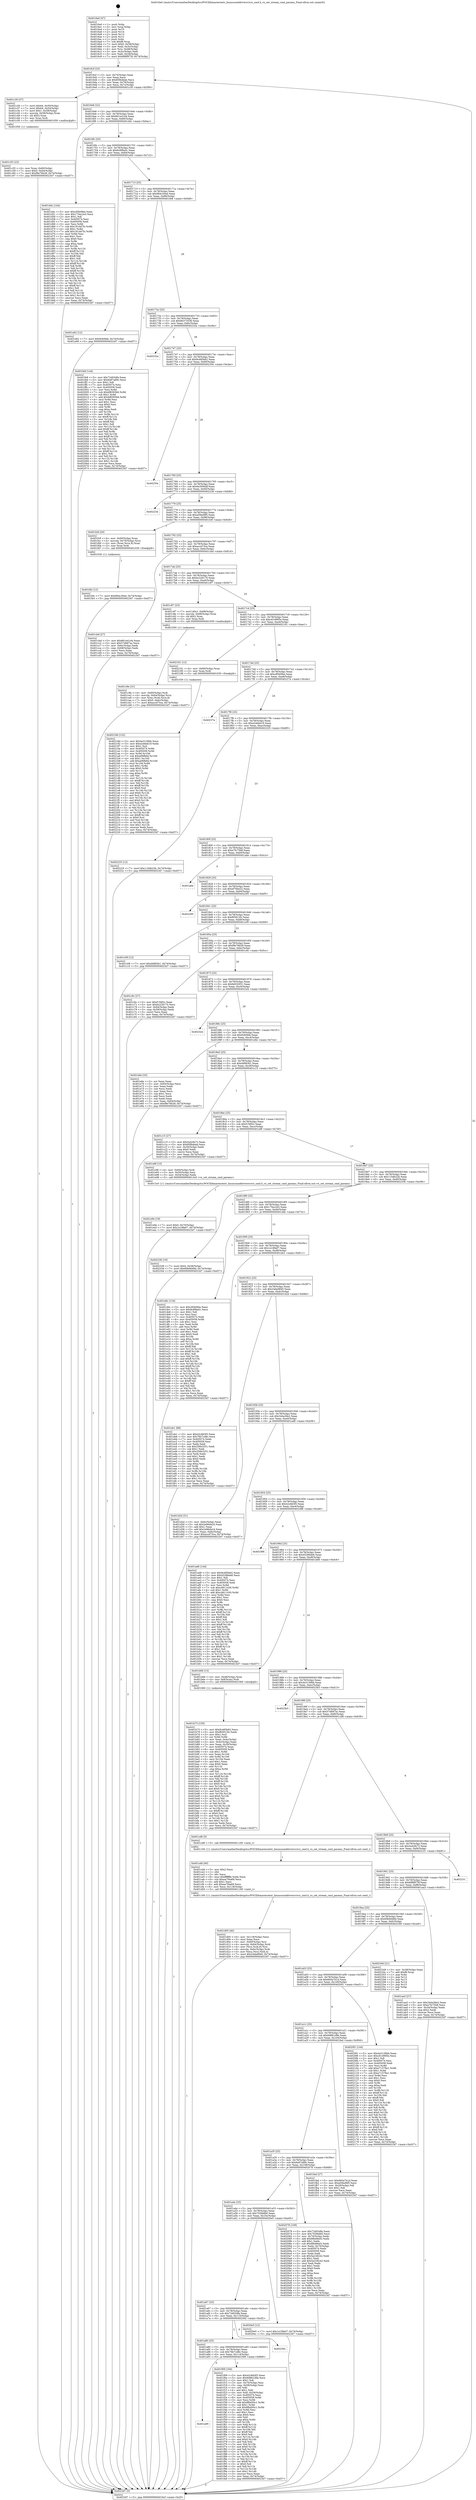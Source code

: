digraph "0x4016a0" {
  label = "0x4016a0 (/mnt/c/Users/mathe/Desktop/tcc/POCII/binaries/extr_linuxsounddriversvxvx_cmd.h_vx_set_stream_cmd_params_Final-ollvm.out::main(0))"
  labelloc = "t"
  node[shape=record]

  Entry [label="",width=0.3,height=0.3,shape=circle,fillcolor=black,style=filled]
  "0x4016cf" [label="{
     0x4016cf [23]\l
     | [instrs]\l
     &nbsp;&nbsp;0x4016cf \<+3\>: mov -0x74(%rbp),%eax\l
     &nbsp;&nbsp;0x4016d2 \<+2\>: mov %eax,%ecx\l
     &nbsp;&nbsp;0x4016d4 \<+6\>: sub $0x85fbddab,%ecx\l
     &nbsp;&nbsp;0x4016da \<+3\>: mov %eax,-0x78(%rbp)\l
     &nbsp;&nbsp;0x4016dd \<+3\>: mov %ecx,-0x7c(%rbp)\l
     &nbsp;&nbsp;0x4016e0 \<+6\>: je 0000000000401c30 \<main+0x590\>\l
  }"]
  "0x401c30" [label="{
     0x401c30 [37]\l
     | [instrs]\l
     &nbsp;&nbsp;0x401c30 \<+7\>: movl $0x64,-0x50(%rbp)\l
     &nbsp;&nbsp;0x401c37 \<+7\>: movl $0x64,-0x54(%rbp)\l
     &nbsp;&nbsp;0x401c3e \<+7\>: movl $0x1,-0x58(%rbp)\l
     &nbsp;&nbsp;0x401c45 \<+4\>: movslq -0x58(%rbp),%rax\l
     &nbsp;&nbsp;0x401c49 \<+4\>: shl $0x3,%rax\l
     &nbsp;&nbsp;0x401c4d \<+3\>: mov %rax,%rdi\l
     &nbsp;&nbsp;0x401c50 \<+5\>: call 0000000000401050 \<malloc@plt\>\l
     | [calls]\l
     &nbsp;&nbsp;0x401050 \{1\} (unknown)\l
  }"]
  "0x4016e6" [label="{
     0x4016e6 [22]\l
     | [instrs]\l
     &nbsp;&nbsp;0x4016e6 \<+5\>: jmp 00000000004016eb \<main+0x4b\>\l
     &nbsp;&nbsp;0x4016eb \<+3\>: mov -0x78(%rbp),%eax\l
     &nbsp;&nbsp;0x4016ee \<+5\>: sub $0x861e41d4,%eax\l
     &nbsp;&nbsp;0x4016f3 \<+3\>: mov %eax,-0x80(%rbp)\l
     &nbsp;&nbsp;0x4016f6 \<+6\>: je 0000000000401d4c \<main+0x6ac\>\l
  }"]
  Exit [label="",width=0.3,height=0.3,shape=circle,fillcolor=black,style=filled,peripheries=2]
  "0x401d4c" [label="{
     0x401d4c [144]\l
     | [instrs]\l
     &nbsp;&nbsp;0x401d4c \<+5\>: mov $0xc85b0fee,%eax\l
     &nbsp;&nbsp;0x401d51 \<+5\>: mov $0x170ec2e3,%ecx\l
     &nbsp;&nbsp;0x401d56 \<+2\>: mov $0x1,%dl\l
     &nbsp;&nbsp;0x401d58 \<+7\>: mov 0x405074,%esi\l
     &nbsp;&nbsp;0x401d5f \<+7\>: mov 0x405058,%edi\l
     &nbsp;&nbsp;0x401d66 \<+3\>: mov %esi,%r8d\l
     &nbsp;&nbsp;0x401d69 \<+7\>: sub $0x191dd7fc,%r8d\l
     &nbsp;&nbsp;0x401d70 \<+4\>: sub $0x1,%r8d\l
     &nbsp;&nbsp;0x401d74 \<+7\>: add $0x191dd7fc,%r8d\l
     &nbsp;&nbsp;0x401d7b \<+4\>: imul %r8d,%esi\l
     &nbsp;&nbsp;0x401d7f \<+3\>: and $0x1,%esi\l
     &nbsp;&nbsp;0x401d82 \<+3\>: cmp $0x0,%esi\l
     &nbsp;&nbsp;0x401d85 \<+4\>: sete %r9b\l
     &nbsp;&nbsp;0x401d89 \<+3\>: cmp $0xa,%edi\l
     &nbsp;&nbsp;0x401d8c \<+4\>: setl %r10b\l
     &nbsp;&nbsp;0x401d90 \<+3\>: mov %r9b,%r11b\l
     &nbsp;&nbsp;0x401d93 \<+4\>: xor $0xff,%r11b\l
     &nbsp;&nbsp;0x401d97 \<+3\>: mov %r10b,%bl\l
     &nbsp;&nbsp;0x401d9a \<+3\>: xor $0xff,%bl\l
     &nbsp;&nbsp;0x401d9d \<+3\>: xor $0x1,%dl\l
     &nbsp;&nbsp;0x401da0 \<+3\>: mov %r11b,%r14b\l
     &nbsp;&nbsp;0x401da3 \<+4\>: and $0xff,%r14b\l
     &nbsp;&nbsp;0x401da7 \<+3\>: and %dl,%r9b\l
     &nbsp;&nbsp;0x401daa \<+3\>: mov %bl,%r15b\l
     &nbsp;&nbsp;0x401dad \<+4\>: and $0xff,%r15b\l
     &nbsp;&nbsp;0x401db1 \<+3\>: and %dl,%r10b\l
     &nbsp;&nbsp;0x401db4 \<+3\>: or %r9b,%r14b\l
     &nbsp;&nbsp;0x401db7 \<+3\>: or %r10b,%r15b\l
     &nbsp;&nbsp;0x401dba \<+3\>: xor %r15b,%r14b\l
     &nbsp;&nbsp;0x401dbd \<+3\>: or %bl,%r11b\l
     &nbsp;&nbsp;0x401dc0 \<+4\>: xor $0xff,%r11b\l
     &nbsp;&nbsp;0x401dc4 \<+3\>: or $0x1,%dl\l
     &nbsp;&nbsp;0x401dc7 \<+3\>: and %dl,%r11b\l
     &nbsp;&nbsp;0x401dca \<+3\>: or %r11b,%r14b\l
     &nbsp;&nbsp;0x401dcd \<+4\>: test $0x1,%r14b\l
     &nbsp;&nbsp;0x401dd1 \<+3\>: cmovne %ecx,%eax\l
     &nbsp;&nbsp;0x401dd4 \<+3\>: mov %eax,-0x74(%rbp)\l
     &nbsp;&nbsp;0x401dd7 \<+5\>: jmp 00000000004023d7 \<main+0xd37\>\l
  }"]
  "0x4016fc" [label="{
     0x4016fc [25]\l
     | [instrs]\l
     &nbsp;&nbsp;0x4016fc \<+5\>: jmp 0000000000401701 \<main+0x61\>\l
     &nbsp;&nbsp;0x401701 \<+3\>: mov -0x78(%rbp),%eax\l
     &nbsp;&nbsp;0x401704 \<+5\>: sub $0x8c6f9ad1,%eax\l
     &nbsp;&nbsp;0x401709 \<+6\>: mov %eax,-0x84(%rbp)\l
     &nbsp;&nbsp;0x40170f \<+6\>: je 0000000000401e62 \<main+0x7c2\>\l
  }"]
  "0x40218d" [label="{
     0x40218d [152]\l
     | [instrs]\l
     &nbsp;&nbsp;0x40218d \<+5\>: mov $0x4e3136bb,%ecx\l
     &nbsp;&nbsp;0x402192 \<+5\>: mov $0xe2ddeb19,%edx\l
     &nbsp;&nbsp;0x402197 \<+3\>: mov $0x1,%sil\l
     &nbsp;&nbsp;0x40219a \<+8\>: mov 0x405074,%r8d\l
     &nbsp;&nbsp;0x4021a2 \<+8\>: mov 0x405058,%r9d\l
     &nbsp;&nbsp;0x4021aa \<+3\>: mov %r8d,%r10d\l
     &nbsp;&nbsp;0x4021ad \<+7\>: sub $0xa06fb6d,%r10d\l
     &nbsp;&nbsp;0x4021b4 \<+4\>: sub $0x1,%r10d\l
     &nbsp;&nbsp;0x4021b8 \<+7\>: add $0xa06fb6d,%r10d\l
     &nbsp;&nbsp;0x4021bf \<+4\>: imul %r10d,%r8d\l
     &nbsp;&nbsp;0x4021c3 \<+4\>: and $0x1,%r8d\l
     &nbsp;&nbsp;0x4021c7 \<+4\>: cmp $0x0,%r8d\l
     &nbsp;&nbsp;0x4021cb \<+4\>: sete %r11b\l
     &nbsp;&nbsp;0x4021cf \<+4\>: cmp $0xa,%r9d\l
     &nbsp;&nbsp;0x4021d3 \<+3\>: setl %bl\l
     &nbsp;&nbsp;0x4021d6 \<+3\>: mov %r11b,%r14b\l
     &nbsp;&nbsp;0x4021d9 \<+4\>: xor $0xff,%r14b\l
     &nbsp;&nbsp;0x4021dd \<+3\>: mov %bl,%r15b\l
     &nbsp;&nbsp;0x4021e0 \<+4\>: xor $0xff,%r15b\l
     &nbsp;&nbsp;0x4021e4 \<+4\>: xor $0x0,%sil\l
     &nbsp;&nbsp;0x4021e8 \<+3\>: mov %r14b,%r12b\l
     &nbsp;&nbsp;0x4021eb \<+4\>: and $0x0,%r12b\l
     &nbsp;&nbsp;0x4021ef \<+3\>: and %sil,%r11b\l
     &nbsp;&nbsp;0x4021f2 \<+3\>: mov %r15b,%r13b\l
     &nbsp;&nbsp;0x4021f5 \<+4\>: and $0x0,%r13b\l
     &nbsp;&nbsp;0x4021f9 \<+3\>: and %sil,%bl\l
     &nbsp;&nbsp;0x4021fc \<+3\>: or %r11b,%r12b\l
     &nbsp;&nbsp;0x4021ff \<+3\>: or %bl,%r13b\l
     &nbsp;&nbsp;0x402202 \<+3\>: xor %r13b,%r12b\l
     &nbsp;&nbsp;0x402205 \<+3\>: or %r15b,%r14b\l
     &nbsp;&nbsp;0x402208 \<+4\>: xor $0xff,%r14b\l
     &nbsp;&nbsp;0x40220c \<+4\>: or $0x0,%sil\l
     &nbsp;&nbsp;0x402210 \<+3\>: and %sil,%r14b\l
     &nbsp;&nbsp;0x402213 \<+3\>: or %r14b,%r12b\l
     &nbsp;&nbsp;0x402216 \<+4\>: test $0x1,%r12b\l
     &nbsp;&nbsp;0x40221a \<+3\>: cmovne %edx,%ecx\l
     &nbsp;&nbsp;0x40221d \<+3\>: mov %ecx,-0x74(%rbp)\l
     &nbsp;&nbsp;0x402220 \<+5\>: jmp 00000000004023d7 \<main+0xd37\>\l
  }"]
  "0x401e62" [label="{
     0x401e62 [12]\l
     | [instrs]\l
     &nbsp;&nbsp;0x401e62 \<+7\>: movl $0x9c60bfe,-0x74(%rbp)\l
     &nbsp;&nbsp;0x401e69 \<+5\>: jmp 00000000004023d7 \<main+0xd37\>\l
  }"]
  "0x401715" [label="{
     0x401715 [25]\l
     | [instrs]\l
     &nbsp;&nbsp;0x401715 \<+5\>: jmp 000000000040171a \<main+0x7a\>\l
     &nbsp;&nbsp;0x40171a \<+3\>: mov -0x78(%rbp),%eax\l
     &nbsp;&nbsp;0x40171d \<+5\>: sub $0x964c30ed,%eax\l
     &nbsp;&nbsp;0x401722 \<+6\>: mov %eax,-0x88(%rbp)\l
     &nbsp;&nbsp;0x401728 \<+6\>: je 0000000000401fe8 \<main+0x948\>\l
  }"]
  "0x401fdc" [label="{
     0x401fdc [12]\l
     | [instrs]\l
     &nbsp;&nbsp;0x401fdc \<+7\>: movl $0x964c30ed,-0x74(%rbp)\l
     &nbsp;&nbsp;0x401fe3 \<+5\>: jmp 00000000004023d7 \<main+0xd37\>\l
  }"]
  "0x401fe8" [label="{
     0x401fe8 [144]\l
     | [instrs]\l
     &nbsp;&nbsp;0x401fe8 \<+5\>: mov $0x72d03dfa,%eax\l
     &nbsp;&nbsp;0x401fed \<+5\>: mov $0x6e87a89c,%ecx\l
     &nbsp;&nbsp;0x401ff2 \<+2\>: mov $0x1,%dl\l
     &nbsp;&nbsp;0x401ff4 \<+7\>: mov 0x405074,%esi\l
     &nbsp;&nbsp;0x401ffb \<+7\>: mov 0x405058,%edi\l
     &nbsp;&nbsp;0x402002 \<+3\>: mov %esi,%r8d\l
     &nbsp;&nbsp;0x402005 \<+7\>: sub $0xbf8393b6,%r8d\l
     &nbsp;&nbsp;0x40200c \<+4\>: sub $0x1,%r8d\l
     &nbsp;&nbsp;0x402010 \<+7\>: add $0xbf8393b6,%r8d\l
     &nbsp;&nbsp;0x402017 \<+4\>: imul %r8d,%esi\l
     &nbsp;&nbsp;0x40201b \<+3\>: and $0x1,%esi\l
     &nbsp;&nbsp;0x40201e \<+3\>: cmp $0x0,%esi\l
     &nbsp;&nbsp;0x402021 \<+4\>: sete %r9b\l
     &nbsp;&nbsp;0x402025 \<+3\>: cmp $0xa,%edi\l
     &nbsp;&nbsp;0x402028 \<+4\>: setl %r10b\l
     &nbsp;&nbsp;0x40202c \<+3\>: mov %r9b,%r11b\l
     &nbsp;&nbsp;0x40202f \<+4\>: xor $0xff,%r11b\l
     &nbsp;&nbsp;0x402033 \<+3\>: mov %r10b,%bl\l
     &nbsp;&nbsp;0x402036 \<+3\>: xor $0xff,%bl\l
     &nbsp;&nbsp;0x402039 \<+3\>: xor $0x1,%dl\l
     &nbsp;&nbsp;0x40203c \<+3\>: mov %r11b,%r14b\l
     &nbsp;&nbsp;0x40203f \<+4\>: and $0xff,%r14b\l
     &nbsp;&nbsp;0x402043 \<+3\>: and %dl,%r9b\l
     &nbsp;&nbsp;0x402046 \<+3\>: mov %bl,%r15b\l
     &nbsp;&nbsp;0x402049 \<+4\>: and $0xff,%r15b\l
     &nbsp;&nbsp;0x40204d \<+3\>: and %dl,%r10b\l
     &nbsp;&nbsp;0x402050 \<+3\>: or %r9b,%r14b\l
     &nbsp;&nbsp;0x402053 \<+3\>: or %r10b,%r15b\l
     &nbsp;&nbsp;0x402056 \<+3\>: xor %r15b,%r14b\l
     &nbsp;&nbsp;0x402059 \<+3\>: or %bl,%r11b\l
     &nbsp;&nbsp;0x40205c \<+4\>: xor $0xff,%r11b\l
     &nbsp;&nbsp;0x402060 \<+3\>: or $0x1,%dl\l
     &nbsp;&nbsp;0x402063 \<+3\>: and %dl,%r11b\l
     &nbsp;&nbsp;0x402066 \<+3\>: or %r11b,%r14b\l
     &nbsp;&nbsp;0x402069 \<+4\>: test $0x1,%r14b\l
     &nbsp;&nbsp;0x40206d \<+3\>: cmovne %ecx,%eax\l
     &nbsp;&nbsp;0x402070 \<+3\>: mov %eax,-0x74(%rbp)\l
     &nbsp;&nbsp;0x402073 \<+5\>: jmp 00000000004023d7 \<main+0xd37\>\l
  }"]
  "0x40172e" [label="{
     0x40172e [25]\l
     | [instrs]\l
     &nbsp;&nbsp;0x40172e \<+5\>: jmp 0000000000401733 \<main+0x93\>\l
     &nbsp;&nbsp;0x401733 \<+3\>: mov -0x78(%rbp),%eax\l
     &nbsp;&nbsp;0x401736 \<+5\>: sub $0x9b373536,%eax\l
     &nbsp;&nbsp;0x40173b \<+6\>: mov %eax,-0x8c(%rbp)\l
     &nbsp;&nbsp;0x401741 \<+6\>: je 000000000040232a \<main+0xc8a\>\l
  }"]
  "0x401a99" [label="{
     0x401a99\l
  }", style=dashed]
  "0x40232a" [label="{
     0x40232a\l
  }", style=dashed]
  "0x401747" [label="{
     0x401747 [25]\l
     | [instrs]\l
     &nbsp;&nbsp;0x401747 \<+5\>: jmp 000000000040174c \<main+0xac\>\l
     &nbsp;&nbsp;0x40174c \<+3\>: mov -0x78(%rbp),%eax\l
     &nbsp;&nbsp;0x40174f \<+5\>: sub $0x9c485b62,%eax\l
     &nbsp;&nbsp;0x401754 \<+6\>: mov %eax,-0x90(%rbp)\l
     &nbsp;&nbsp;0x40175a \<+6\>: je 000000000040235e \<main+0xcbe\>\l
  }"]
  "0x401f09" [label="{
     0x401f09 [164]\l
     | [instrs]\l
     &nbsp;&nbsp;0x401f09 \<+5\>: mov $0x42c8d3f3,%eax\l
     &nbsp;&nbsp;0x401f0e \<+5\>: mov $0x6d861d9e,%ecx\l
     &nbsp;&nbsp;0x401f13 \<+2\>: mov $0x1,%dl\l
     &nbsp;&nbsp;0x401f15 \<+3\>: mov -0x70(%rbp),%esi\l
     &nbsp;&nbsp;0x401f18 \<+3\>: cmp -0x58(%rbp),%esi\l
     &nbsp;&nbsp;0x401f1b \<+4\>: setl %dil\l
     &nbsp;&nbsp;0x401f1f \<+4\>: and $0x1,%dil\l
     &nbsp;&nbsp;0x401f23 \<+4\>: mov %dil,-0x29(%rbp)\l
     &nbsp;&nbsp;0x401f27 \<+7\>: mov 0x405074,%esi\l
     &nbsp;&nbsp;0x401f2e \<+8\>: mov 0x405058,%r8d\l
     &nbsp;&nbsp;0x401f36 \<+3\>: mov %esi,%r9d\l
     &nbsp;&nbsp;0x401f39 \<+7\>: add $0x8fbd50c1,%r9d\l
     &nbsp;&nbsp;0x401f40 \<+4\>: sub $0x1,%r9d\l
     &nbsp;&nbsp;0x401f44 \<+7\>: sub $0x8fbd50c1,%r9d\l
     &nbsp;&nbsp;0x401f4b \<+4\>: imul %r9d,%esi\l
     &nbsp;&nbsp;0x401f4f \<+3\>: and $0x1,%esi\l
     &nbsp;&nbsp;0x401f52 \<+3\>: cmp $0x0,%esi\l
     &nbsp;&nbsp;0x401f55 \<+4\>: sete %dil\l
     &nbsp;&nbsp;0x401f59 \<+4\>: cmp $0xa,%r8d\l
     &nbsp;&nbsp;0x401f5d \<+4\>: setl %r10b\l
     &nbsp;&nbsp;0x401f61 \<+3\>: mov %dil,%r11b\l
     &nbsp;&nbsp;0x401f64 \<+4\>: xor $0xff,%r11b\l
     &nbsp;&nbsp;0x401f68 \<+3\>: mov %r10b,%bl\l
     &nbsp;&nbsp;0x401f6b \<+3\>: xor $0xff,%bl\l
     &nbsp;&nbsp;0x401f6e \<+3\>: xor $0x0,%dl\l
     &nbsp;&nbsp;0x401f71 \<+3\>: mov %r11b,%r14b\l
     &nbsp;&nbsp;0x401f74 \<+4\>: and $0x0,%r14b\l
     &nbsp;&nbsp;0x401f78 \<+3\>: and %dl,%dil\l
     &nbsp;&nbsp;0x401f7b \<+3\>: mov %bl,%r15b\l
     &nbsp;&nbsp;0x401f7e \<+4\>: and $0x0,%r15b\l
     &nbsp;&nbsp;0x401f82 \<+3\>: and %dl,%r10b\l
     &nbsp;&nbsp;0x401f85 \<+3\>: or %dil,%r14b\l
     &nbsp;&nbsp;0x401f88 \<+3\>: or %r10b,%r15b\l
     &nbsp;&nbsp;0x401f8b \<+3\>: xor %r15b,%r14b\l
     &nbsp;&nbsp;0x401f8e \<+3\>: or %bl,%r11b\l
     &nbsp;&nbsp;0x401f91 \<+4\>: xor $0xff,%r11b\l
     &nbsp;&nbsp;0x401f95 \<+3\>: or $0x0,%dl\l
     &nbsp;&nbsp;0x401f98 \<+3\>: and %dl,%r11b\l
     &nbsp;&nbsp;0x401f9b \<+3\>: or %r11b,%r14b\l
     &nbsp;&nbsp;0x401f9e \<+4\>: test $0x1,%r14b\l
     &nbsp;&nbsp;0x401fa2 \<+3\>: cmovne %ecx,%eax\l
     &nbsp;&nbsp;0x401fa5 \<+3\>: mov %eax,-0x74(%rbp)\l
     &nbsp;&nbsp;0x401fa8 \<+5\>: jmp 00000000004023d7 \<main+0xd37\>\l
  }"]
  "0x40235e" [label="{
     0x40235e\l
  }", style=dashed]
  "0x401760" [label="{
     0x401760 [25]\l
     | [instrs]\l
     &nbsp;&nbsp;0x401760 \<+5\>: jmp 0000000000401765 \<main+0xc5\>\l
     &nbsp;&nbsp;0x401765 \<+3\>: mov -0x78(%rbp),%eax\l
     &nbsp;&nbsp;0x401768 \<+5\>: sub $0x9e3094df,%eax\l
     &nbsp;&nbsp;0x40176d \<+6\>: mov %eax,-0x94(%rbp)\l
     &nbsp;&nbsp;0x401773 \<+6\>: je 000000000040223d \<main+0xb9d\>\l
  }"]
  "0x401a80" [label="{
     0x401a80 [25]\l
     | [instrs]\l
     &nbsp;&nbsp;0x401a80 \<+5\>: jmp 0000000000401a85 \<main+0x3e5\>\l
     &nbsp;&nbsp;0x401a85 \<+3\>: mov -0x78(%rbp),%eax\l
     &nbsp;&nbsp;0x401a88 \<+5\>: sub $0x76b7cd8c,%eax\l
     &nbsp;&nbsp;0x401a8d \<+6\>: mov %eax,-0x114(%rbp)\l
     &nbsp;&nbsp;0x401a93 \<+6\>: je 0000000000401f09 \<main+0x869\>\l
  }"]
  "0x40223d" [label="{
     0x40223d\l
  }", style=dashed]
  "0x401779" [label="{
     0x401779 [25]\l
     | [instrs]\l
     &nbsp;&nbsp;0x401779 \<+5\>: jmp 000000000040177e \<main+0xde\>\l
     &nbsp;&nbsp;0x40177e \<+3\>: mov -0x78(%rbp),%eax\l
     &nbsp;&nbsp;0x401781 \<+5\>: sub $0xa59ed9f5,%eax\l
     &nbsp;&nbsp;0x401786 \<+6\>: mov %eax,-0x98(%rbp)\l
     &nbsp;&nbsp;0x40178c \<+6\>: je 0000000000401fc8 \<main+0x928\>\l
  }"]
  "0x402392" [label="{
     0x402392\l
  }", style=dashed]
  "0x401fc8" [label="{
     0x401fc8 [20]\l
     | [instrs]\l
     &nbsp;&nbsp;0x401fc8 \<+4\>: mov -0x60(%rbp),%rax\l
     &nbsp;&nbsp;0x401fcc \<+4\>: movslq -0x70(%rbp),%rcx\l
     &nbsp;&nbsp;0x401fd0 \<+4\>: mov (%rax,%rcx,8),%rax\l
     &nbsp;&nbsp;0x401fd4 \<+3\>: mov %rax,%rdi\l
     &nbsp;&nbsp;0x401fd7 \<+5\>: call 0000000000401030 \<free@plt\>\l
     | [calls]\l
     &nbsp;&nbsp;0x401030 \{1\} (unknown)\l
  }"]
  "0x401792" [label="{
     0x401792 [25]\l
     | [instrs]\l
     &nbsp;&nbsp;0x401792 \<+5\>: jmp 0000000000401797 \<main+0xf7\>\l
     &nbsp;&nbsp;0x401797 \<+3\>: mov -0x78(%rbp),%eax\l
     &nbsp;&nbsp;0x40179a \<+5\>: sub $0xaccd73ca,%eax\l
     &nbsp;&nbsp;0x40179f \<+6\>: mov %eax,-0x9c(%rbp)\l
     &nbsp;&nbsp;0x4017a5 \<+6\>: je 0000000000401cbd \<main+0x61d\>\l
  }"]
  "0x401a67" [label="{
     0x401a67 [25]\l
     | [instrs]\l
     &nbsp;&nbsp;0x401a67 \<+5\>: jmp 0000000000401a6c \<main+0x3cc\>\l
     &nbsp;&nbsp;0x401a6c \<+3\>: mov -0x78(%rbp),%eax\l
     &nbsp;&nbsp;0x401a6f \<+5\>: sub $0x72d03dfa,%eax\l
     &nbsp;&nbsp;0x401a74 \<+6\>: mov %eax,-0x110(%rbp)\l
     &nbsp;&nbsp;0x401a7a \<+6\>: je 0000000000402392 \<main+0xcf2\>\l
  }"]
  "0x401cbd" [label="{
     0x401cbd [27]\l
     | [instrs]\l
     &nbsp;&nbsp;0x401cbd \<+5\>: mov $0x861e41d4,%eax\l
     &nbsp;&nbsp;0x401cc2 \<+5\>: mov $0x57d687ac,%ecx\l
     &nbsp;&nbsp;0x401cc7 \<+3\>: mov -0x6c(%rbp),%edx\l
     &nbsp;&nbsp;0x401cca \<+3\>: cmp -0x68(%rbp),%edx\l
     &nbsp;&nbsp;0x401ccd \<+3\>: cmovl %ecx,%eax\l
     &nbsp;&nbsp;0x401cd0 \<+3\>: mov %eax,-0x74(%rbp)\l
     &nbsp;&nbsp;0x401cd3 \<+5\>: jmp 00000000004023d7 \<main+0xd37\>\l
  }"]
  "0x4017ab" [label="{
     0x4017ab [25]\l
     | [instrs]\l
     &nbsp;&nbsp;0x4017ab \<+5\>: jmp 00000000004017b0 \<main+0x110\>\l
     &nbsp;&nbsp;0x4017b0 \<+3\>: mov -0x78(%rbp),%eax\l
     &nbsp;&nbsp;0x4017b3 \<+5\>: sub $0xbc226170,%eax\l
     &nbsp;&nbsp;0x4017b8 \<+6\>: mov %eax,-0xa0(%rbp)\l
     &nbsp;&nbsp;0x4017be \<+6\>: je 0000000000401c87 \<main+0x5e7\>\l
  }"]
  "0x4020e5" [label="{
     0x4020e5 [12]\l
     | [instrs]\l
     &nbsp;&nbsp;0x4020e5 \<+7\>: movl $0x1e18fa07,-0x74(%rbp)\l
     &nbsp;&nbsp;0x4020ec \<+5\>: jmp 00000000004023d7 \<main+0xd37\>\l
  }"]
  "0x401c87" [label="{
     0x401c87 [23]\l
     | [instrs]\l
     &nbsp;&nbsp;0x401c87 \<+7\>: movl $0x1,-0x68(%rbp)\l
     &nbsp;&nbsp;0x401c8e \<+4\>: movslq -0x68(%rbp),%rax\l
     &nbsp;&nbsp;0x401c92 \<+4\>: shl $0x2,%rax\l
     &nbsp;&nbsp;0x401c96 \<+3\>: mov %rax,%rdi\l
     &nbsp;&nbsp;0x401c99 \<+5\>: call 0000000000401050 \<malloc@plt\>\l
     | [calls]\l
     &nbsp;&nbsp;0x401050 \{1\} (unknown)\l
  }"]
  "0x4017c4" [label="{
     0x4017c4 [25]\l
     | [instrs]\l
     &nbsp;&nbsp;0x4017c4 \<+5\>: jmp 00000000004017c9 \<main+0x129\>\l
     &nbsp;&nbsp;0x4017c9 \<+3\>: mov -0x78(%rbp),%eax\l
     &nbsp;&nbsp;0x4017cc \<+5\>: sub $0xc61d995e,%eax\l
     &nbsp;&nbsp;0x4017d1 \<+6\>: mov %eax,-0xa4(%rbp)\l
     &nbsp;&nbsp;0x4017d7 \<+6\>: je 0000000000402181 \<main+0xae1\>\l
  }"]
  "0x401a4e" [label="{
     0x401a4e [25]\l
     | [instrs]\l
     &nbsp;&nbsp;0x401a4e \<+5\>: jmp 0000000000401a53 \<main+0x3b3\>\l
     &nbsp;&nbsp;0x401a53 \<+3\>: mov -0x78(%rbp),%eax\l
     &nbsp;&nbsp;0x401a56 \<+5\>: sub $0x702fddb0,%eax\l
     &nbsp;&nbsp;0x401a5b \<+6\>: mov %eax,-0x10c(%rbp)\l
     &nbsp;&nbsp;0x401a61 \<+6\>: je 00000000004020e5 \<main+0xa45\>\l
  }"]
  "0x402181" [label="{
     0x402181 [12]\l
     | [instrs]\l
     &nbsp;&nbsp;0x402181 \<+4\>: mov -0x60(%rbp),%rax\l
     &nbsp;&nbsp;0x402185 \<+3\>: mov %rax,%rdi\l
     &nbsp;&nbsp;0x402188 \<+5\>: call 0000000000401030 \<free@plt\>\l
     | [calls]\l
     &nbsp;&nbsp;0x401030 \{1\} (unknown)\l
  }"]
  "0x4017dd" [label="{
     0x4017dd [25]\l
     | [instrs]\l
     &nbsp;&nbsp;0x4017dd \<+5\>: jmp 00000000004017e2 \<main+0x142\>\l
     &nbsp;&nbsp;0x4017e2 \<+3\>: mov -0x78(%rbp),%eax\l
     &nbsp;&nbsp;0x4017e5 \<+5\>: sub $0xc85b0fee,%eax\l
     &nbsp;&nbsp;0x4017ea \<+6\>: mov %eax,-0xa8(%rbp)\l
     &nbsp;&nbsp;0x4017f0 \<+6\>: je 000000000040237a \<main+0xcda\>\l
  }"]
  "0x402078" [label="{
     0x402078 [109]\l
     | [instrs]\l
     &nbsp;&nbsp;0x402078 \<+5\>: mov $0x72d03dfa,%eax\l
     &nbsp;&nbsp;0x40207d \<+5\>: mov $0x702fddb0,%ecx\l
     &nbsp;&nbsp;0x402082 \<+3\>: mov -0x70(%rbp),%edx\l
     &nbsp;&nbsp;0x402085 \<+6\>: add $0x6fbd9ed3,%edx\l
     &nbsp;&nbsp;0x40208b \<+3\>: add $0x1,%edx\l
     &nbsp;&nbsp;0x40208e \<+6\>: sub $0x6fbd9ed3,%edx\l
     &nbsp;&nbsp;0x402094 \<+3\>: mov %edx,-0x70(%rbp)\l
     &nbsp;&nbsp;0x402097 \<+7\>: mov 0x405074,%edx\l
     &nbsp;&nbsp;0x40209e \<+7\>: mov 0x405058,%esi\l
     &nbsp;&nbsp;0x4020a5 \<+2\>: mov %edx,%edi\l
     &nbsp;&nbsp;0x4020a7 \<+6\>: sub $0x5a228242,%edi\l
     &nbsp;&nbsp;0x4020ad \<+3\>: sub $0x1,%edi\l
     &nbsp;&nbsp;0x4020b0 \<+6\>: add $0x5a228242,%edi\l
     &nbsp;&nbsp;0x4020b6 \<+3\>: imul %edi,%edx\l
     &nbsp;&nbsp;0x4020b9 \<+3\>: and $0x1,%edx\l
     &nbsp;&nbsp;0x4020bc \<+3\>: cmp $0x0,%edx\l
     &nbsp;&nbsp;0x4020bf \<+4\>: sete %r8b\l
     &nbsp;&nbsp;0x4020c3 \<+3\>: cmp $0xa,%esi\l
     &nbsp;&nbsp;0x4020c6 \<+4\>: setl %r9b\l
     &nbsp;&nbsp;0x4020ca \<+3\>: mov %r8b,%r10b\l
     &nbsp;&nbsp;0x4020cd \<+3\>: and %r9b,%r10b\l
     &nbsp;&nbsp;0x4020d0 \<+3\>: xor %r9b,%r8b\l
     &nbsp;&nbsp;0x4020d3 \<+3\>: or %r8b,%r10b\l
     &nbsp;&nbsp;0x4020d6 \<+4\>: test $0x1,%r10b\l
     &nbsp;&nbsp;0x4020da \<+3\>: cmovne %ecx,%eax\l
     &nbsp;&nbsp;0x4020dd \<+3\>: mov %eax,-0x74(%rbp)\l
     &nbsp;&nbsp;0x4020e0 \<+5\>: jmp 00000000004023d7 \<main+0xd37\>\l
  }"]
  "0x40237a" [label="{
     0x40237a\l
  }", style=dashed]
  "0x4017f6" [label="{
     0x4017f6 [25]\l
     | [instrs]\l
     &nbsp;&nbsp;0x4017f6 \<+5\>: jmp 00000000004017fb \<main+0x15b\>\l
     &nbsp;&nbsp;0x4017fb \<+3\>: mov -0x78(%rbp),%eax\l
     &nbsp;&nbsp;0x4017fe \<+5\>: sub $0xe2ddeb19,%eax\l
     &nbsp;&nbsp;0x401803 \<+6\>: mov %eax,-0xac(%rbp)\l
     &nbsp;&nbsp;0x401809 \<+6\>: je 0000000000402225 \<main+0xb85\>\l
  }"]
  "0x401a35" [label="{
     0x401a35 [25]\l
     | [instrs]\l
     &nbsp;&nbsp;0x401a35 \<+5\>: jmp 0000000000401a3a \<main+0x39a\>\l
     &nbsp;&nbsp;0x401a3a \<+3\>: mov -0x78(%rbp),%eax\l
     &nbsp;&nbsp;0x401a3d \<+5\>: sub $0x6e87a89c,%eax\l
     &nbsp;&nbsp;0x401a42 \<+6\>: mov %eax,-0x108(%rbp)\l
     &nbsp;&nbsp;0x401a48 \<+6\>: je 0000000000402078 \<main+0x9d8\>\l
  }"]
  "0x402225" [label="{
     0x402225 [12]\l
     | [instrs]\l
     &nbsp;&nbsp;0x402225 \<+7\>: movl $0x110db22b,-0x74(%rbp)\l
     &nbsp;&nbsp;0x40222c \<+5\>: jmp 00000000004023d7 \<main+0xd37\>\l
  }"]
  "0x40180f" [label="{
     0x40180f [25]\l
     | [instrs]\l
     &nbsp;&nbsp;0x40180f \<+5\>: jmp 0000000000401814 \<main+0x174\>\l
     &nbsp;&nbsp;0x401814 \<+3\>: mov -0x78(%rbp),%eax\l
     &nbsp;&nbsp;0x401817 \<+5\>: sub $0xe7fc75b8,%eax\l
     &nbsp;&nbsp;0x40181c \<+6\>: mov %eax,-0xb0(%rbp)\l
     &nbsp;&nbsp;0x401822 \<+6\>: je 0000000000401abe \<main+0x41e\>\l
  }"]
  "0x401fad" [label="{
     0x401fad [27]\l
     | [instrs]\l
     &nbsp;&nbsp;0x401fad \<+5\>: mov $0x6b0a7b1d,%eax\l
     &nbsp;&nbsp;0x401fb2 \<+5\>: mov $0xa59ed9f5,%ecx\l
     &nbsp;&nbsp;0x401fb7 \<+3\>: mov -0x29(%rbp),%dl\l
     &nbsp;&nbsp;0x401fba \<+3\>: test $0x1,%dl\l
     &nbsp;&nbsp;0x401fbd \<+3\>: cmovne %ecx,%eax\l
     &nbsp;&nbsp;0x401fc0 \<+3\>: mov %eax,-0x74(%rbp)\l
     &nbsp;&nbsp;0x401fc3 \<+5\>: jmp 00000000004023d7 \<main+0xd37\>\l
  }"]
  "0x401abe" [label="{
     0x401abe\l
  }", style=dashed]
  "0x401828" [label="{
     0x401828 [25]\l
     | [instrs]\l
     &nbsp;&nbsp;0x401828 \<+5\>: jmp 000000000040182d \<main+0x18d\>\l
     &nbsp;&nbsp;0x40182d \<+3\>: mov -0x78(%rbp),%eax\l
     &nbsp;&nbsp;0x401830 \<+5\>: sub $0xef70be22,%eax\l
     &nbsp;&nbsp;0x401835 \<+6\>: mov %eax,-0xb4(%rbp)\l
     &nbsp;&nbsp;0x40183b \<+6\>: je 0000000000402295 \<main+0xbf5\>\l
  }"]
  "0x401a1c" [label="{
     0x401a1c [25]\l
     | [instrs]\l
     &nbsp;&nbsp;0x401a1c \<+5\>: jmp 0000000000401a21 \<main+0x381\>\l
     &nbsp;&nbsp;0x401a21 \<+3\>: mov -0x78(%rbp),%eax\l
     &nbsp;&nbsp;0x401a24 \<+5\>: sub $0x6d861d9e,%eax\l
     &nbsp;&nbsp;0x401a29 \<+6\>: mov %eax,-0x104(%rbp)\l
     &nbsp;&nbsp;0x401a2f \<+6\>: je 0000000000401fad \<main+0x90d\>\l
  }"]
  "0x402295" [label="{
     0x402295\l
  }", style=dashed]
  "0x401841" [label="{
     0x401841 [25]\l
     | [instrs]\l
     &nbsp;&nbsp;0x401841 \<+5\>: jmp 0000000000401846 \<main+0x1a6\>\l
     &nbsp;&nbsp;0x401846 \<+3\>: mov -0x78(%rbp),%eax\l
     &nbsp;&nbsp;0x401849 \<+5\>: sub $0xf65912fc,%eax\l
     &nbsp;&nbsp;0x40184e \<+6\>: mov %eax,-0xb8(%rbp)\l
     &nbsp;&nbsp;0x401854 \<+6\>: je 0000000000401c09 \<main+0x569\>\l
  }"]
  "0x4020f1" [label="{
     0x4020f1 [144]\l
     | [instrs]\l
     &nbsp;&nbsp;0x4020f1 \<+5\>: mov $0x4e3136bb,%eax\l
     &nbsp;&nbsp;0x4020f6 \<+5\>: mov $0xc61d995e,%ecx\l
     &nbsp;&nbsp;0x4020fb \<+2\>: mov $0x1,%dl\l
     &nbsp;&nbsp;0x4020fd \<+7\>: mov 0x405074,%esi\l
     &nbsp;&nbsp;0x402104 \<+7\>: mov 0x405058,%edi\l
     &nbsp;&nbsp;0x40210b \<+3\>: mov %esi,%r8d\l
     &nbsp;&nbsp;0x40210e \<+7\>: add $0xe71578e1,%r8d\l
     &nbsp;&nbsp;0x402115 \<+4\>: sub $0x1,%r8d\l
     &nbsp;&nbsp;0x402119 \<+7\>: sub $0xe71578e1,%r8d\l
     &nbsp;&nbsp;0x402120 \<+4\>: imul %r8d,%esi\l
     &nbsp;&nbsp;0x402124 \<+3\>: and $0x1,%esi\l
     &nbsp;&nbsp;0x402127 \<+3\>: cmp $0x0,%esi\l
     &nbsp;&nbsp;0x40212a \<+4\>: sete %r9b\l
     &nbsp;&nbsp;0x40212e \<+3\>: cmp $0xa,%edi\l
     &nbsp;&nbsp;0x402131 \<+4\>: setl %r10b\l
     &nbsp;&nbsp;0x402135 \<+3\>: mov %r9b,%r11b\l
     &nbsp;&nbsp;0x402138 \<+4\>: xor $0xff,%r11b\l
     &nbsp;&nbsp;0x40213c \<+3\>: mov %r10b,%bl\l
     &nbsp;&nbsp;0x40213f \<+3\>: xor $0xff,%bl\l
     &nbsp;&nbsp;0x402142 \<+3\>: xor $0x0,%dl\l
     &nbsp;&nbsp;0x402145 \<+3\>: mov %r11b,%r14b\l
     &nbsp;&nbsp;0x402148 \<+4\>: and $0x0,%r14b\l
     &nbsp;&nbsp;0x40214c \<+3\>: and %dl,%r9b\l
     &nbsp;&nbsp;0x40214f \<+3\>: mov %bl,%r15b\l
     &nbsp;&nbsp;0x402152 \<+4\>: and $0x0,%r15b\l
     &nbsp;&nbsp;0x402156 \<+3\>: and %dl,%r10b\l
     &nbsp;&nbsp;0x402159 \<+3\>: or %r9b,%r14b\l
     &nbsp;&nbsp;0x40215c \<+3\>: or %r10b,%r15b\l
     &nbsp;&nbsp;0x40215f \<+3\>: xor %r15b,%r14b\l
     &nbsp;&nbsp;0x402162 \<+3\>: or %bl,%r11b\l
     &nbsp;&nbsp;0x402165 \<+4\>: xor $0xff,%r11b\l
     &nbsp;&nbsp;0x402169 \<+3\>: or $0x0,%dl\l
     &nbsp;&nbsp;0x40216c \<+3\>: and %dl,%r11b\l
     &nbsp;&nbsp;0x40216f \<+3\>: or %r11b,%r14b\l
     &nbsp;&nbsp;0x402172 \<+4\>: test $0x1,%r14b\l
     &nbsp;&nbsp;0x402176 \<+3\>: cmovne %ecx,%eax\l
     &nbsp;&nbsp;0x402179 \<+3\>: mov %eax,-0x74(%rbp)\l
     &nbsp;&nbsp;0x40217c \<+5\>: jmp 00000000004023d7 \<main+0xd37\>\l
  }"]
  "0x401c09" [label="{
     0x401c09 [12]\l
     | [instrs]\l
     &nbsp;&nbsp;0x401c09 \<+7\>: movl $0xd4883b1,-0x74(%rbp)\l
     &nbsp;&nbsp;0x401c10 \<+5\>: jmp 00000000004023d7 \<main+0xd37\>\l
  }"]
  "0x40185a" [label="{
     0x40185a [25]\l
     | [instrs]\l
     &nbsp;&nbsp;0x40185a \<+5\>: jmp 000000000040185f \<main+0x1bf\>\l
     &nbsp;&nbsp;0x40185f \<+3\>: mov -0x78(%rbp),%eax\l
     &nbsp;&nbsp;0x401862 \<+5\>: sub $0xf9e76b28,%eax\l
     &nbsp;&nbsp;0x401867 \<+6\>: mov %eax,-0xbc(%rbp)\l
     &nbsp;&nbsp;0x40186d \<+6\>: je 0000000000401c6c \<main+0x5cc\>\l
  }"]
  "0x401a03" [label="{
     0x401a03 [25]\l
     | [instrs]\l
     &nbsp;&nbsp;0x401a03 \<+5\>: jmp 0000000000401a08 \<main+0x368\>\l
     &nbsp;&nbsp;0x401a08 \<+3\>: mov -0x78(%rbp),%eax\l
     &nbsp;&nbsp;0x401a0b \<+5\>: sub $0x6b0a7b1d,%eax\l
     &nbsp;&nbsp;0x401a10 \<+6\>: mov %eax,-0x100(%rbp)\l
     &nbsp;&nbsp;0x401a16 \<+6\>: je 00000000004020f1 \<main+0xa51\>\l
  }"]
  "0x401c6c" [label="{
     0x401c6c [27]\l
     | [instrs]\l
     &nbsp;&nbsp;0x401c6c \<+5\>: mov $0xf156f2c,%eax\l
     &nbsp;&nbsp;0x401c71 \<+5\>: mov $0xbc226170,%ecx\l
     &nbsp;&nbsp;0x401c76 \<+3\>: mov -0x64(%rbp),%edx\l
     &nbsp;&nbsp;0x401c79 \<+3\>: cmp -0x58(%rbp),%edx\l
     &nbsp;&nbsp;0x401c7c \<+3\>: cmovl %ecx,%eax\l
     &nbsp;&nbsp;0x401c7f \<+3\>: mov %eax,-0x74(%rbp)\l
     &nbsp;&nbsp;0x401c82 \<+5\>: jmp 00000000004023d7 \<main+0xd37\>\l
  }"]
  "0x401873" [label="{
     0x401873 [25]\l
     | [instrs]\l
     &nbsp;&nbsp;0x401873 \<+5\>: jmp 0000000000401878 \<main+0x1d8\>\l
     &nbsp;&nbsp;0x401878 \<+3\>: mov -0x78(%rbp),%eax\l
     &nbsp;&nbsp;0x40187b \<+5\>: sub $0xfe932931,%eax\l
     &nbsp;&nbsp;0x401880 \<+6\>: mov %eax,-0xc0(%rbp)\l
     &nbsp;&nbsp;0x401886 \<+6\>: je 00000000004023cb \<main+0xd2b\>\l
  }"]
  "0x402349" [label="{
     0x402349 [21]\l
     | [instrs]\l
     &nbsp;&nbsp;0x402349 \<+3\>: mov -0x38(%rbp),%eax\l
     &nbsp;&nbsp;0x40234c \<+7\>: add $0xf8,%rsp\l
     &nbsp;&nbsp;0x402353 \<+1\>: pop %rbx\l
     &nbsp;&nbsp;0x402354 \<+2\>: pop %r12\l
     &nbsp;&nbsp;0x402356 \<+2\>: pop %r13\l
     &nbsp;&nbsp;0x402358 \<+2\>: pop %r14\l
     &nbsp;&nbsp;0x40235a \<+2\>: pop %r15\l
     &nbsp;&nbsp;0x40235c \<+1\>: pop %rbp\l
     &nbsp;&nbsp;0x40235d \<+1\>: ret\l
  }"]
  "0x4023cb" [label="{
     0x4023cb\l
  }", style=dashed]
  "0x40188c" [label="{
     0x40188c [25]\l
     | [instrs]\l
     &nbsp;&nbsp;0x40188c \<+5\>: jmp 0000000000401891 \<main+0x1f1\>\l
     &nbsp;&nbsp;0x401891 \<+3\>: mov -0x78(%rbp),%eax\l
     &nbsp;&nbsp;0x401894 \<+5\>: sub $0x9c60bfe,%eax\l
     &nbsp;&nbsp;0x401899 \<+6\>: mov %eax,-0xc4(%rbp)\l
     &nbsp;&nbsp;0x40189f \<+6\>: je 0000000000401e6e \<main+0x7ce\>\l
  }"]
  "0x401e9e" [label="{
     0x401e9e [19]\l
     | [instrs]\l
     &nbsp;&nbsp;0x401e9e \<+7\>: movl $0x0,-0x70(%rbp)\l
     &nbsp;&nbsp;0x401ea5 \<+7\>: movl $0x1e18fa07,-0x74(%rbp)\l
     &nbsp;&nbsp;0x401eac \<+5\>: jmp 00000000004023d7 \<main+0xd37\>\l
  }"]
  "0x401e6e" [label="{
     0x401e6e [33]\l
     | [instrs]\l
     &nbsp;&nbsp;0x401e6e \<+2\>: xor %eax,%eax\l
     &nbsp;&nbsp;0x401e70 \<+3\>: mov -0x64(%rbp),%ecx\l
     &nbsp;&nbsp;0x401e73 \<+2\>: mov %eax,%edx\l
     &nbsp;&nbsp;0x401e75 \<+2\>: sub %ecx,%edx\l
     &nbsp;&nbsp;0x401e77 \<+2\>: mov %eax,%ecx\l
     &nbsp;&nbsp;0x401e79 \<+3\>: sub $0x1,%ecx\l
     &nbsp;&nbsp;0x401e7c \<+2\>: add %ecx,%edx\l
     &nbsp;&nbsp;0x401e7e \<+2\>: sub %edx,%eax\l
     &nbsp;&nbsp;0x401e80 \<+3\>: mov %eax,-0x64(%rbp)\l
     &nbsp;&nbsp;0x401e83 \<+7\>: movl $0xf9e76b28,-0x74(%rbp)\l
     &nbsp;&nbsp;0x401e8a \<+5\>: jmp 00000000004023d7 \<main+0xd37\>\l
  }"]
  "0x4018a5" [label="{
     0x4018a5 [25]\l
     | [instrs]\l
     &nbsp;&nbsp;0x4018a5 \<+5\>: jmp 00000000004018aa \<main+0x20a\>\l
     &nbsp;&nbsp;0x4018aa \<+3\>: mov -0x78(%rbp),%eax\l
     &nbsp;&nbsp;0x4018ad \<+5\>: sub $0xd4883b1,%eax\l
     &nbsp;&nbsp;0x4018b2 \<+6\>: mov %eax,-0xc8(%rbp)\l
     &nbsp;&nbsp;0x4018b8 \<+6\>: je 0000000000401c15 \<main+0x575\>\l
  }"]
  "0x401d05" [label="{
     0x401d05 [40]\l
     | [instrs]\l
     &nbsp;&nbsp;0x401d05 \<+6\>: mov -0x118(%rbp),%ecx\l
     &nbsp;&nbsp;0x401d0b \<+3\>: imul %eax,%ecx\l
     &nbsp;&nbsp;0x401d0e \<+4\>: mov -0x60(%rbp),%rsi\l
     &nbsp;&nbsp;0x401d12 \<+4\>: movslq -0x64(%rbp),%rdi\l
     &nbsp;&nbsp;0x401d16 \<+4\>: mov (%rsi,%rdi,8),%rsi\l
     &nbsp;&nbsp;0x401d1a \<+4\>: movslq -0x6c(%rbp),%rdi\l
     &nbsp;&nbsp;0x401d1e \<+3\>: mov %ecx,(%rsi,%rdi,4)\l
     &nbsp;&nbsp;0x401d21 \<+7\>: movl $0x24da9840,-0x74(%rbp)\l
     &nbsp;&nbsp;0x401d28 \<+5\>: jmp 00000000004023d7 \<main+0xd37\>\l
  }"]
  "0x401c15" [label="{
     0x401c15 [27]\l
     | [instrs]\l
     &nbsp;&nbsp;0x401c15 \<+5\>: mov $0x5a42fe72,%eax\l
     &nbsp;&nbsp;0x401c1a \<+5\>: mov $0x85fbddab,%ecx\l
     &nbsp;&nbsp;0x401c1f \<+3\>: mov -0x30(%rbp),%edx\l
     &nbsp;&nbsp;0x401c22 \<+3\>: cmp $0x0,%edx\l
     &nbsp;&nbsp;0x401c25 \<+3\>: cmove %ecx,%eax\l
     &nbsp;&nbsp;0x401c28 \<+3\>: mov %eax,-0x74(%rbp)\l
     &nbsp;&nbsp;0x401c2b \<+5\>: jmp 00000000004023d7 \<main+0xd37\>\l
  }"]
  "0x4018be" [label="{
     0x4018be [25]\l
     | [instrs]\l
     &nbsp;&nbsp;0x4018be \<+5\>: jmp 00000000004018c3 \<main+0x223\>\l
     &nbsp;&nbsp;0x4018c3 \<+3\>: mov -0x78(%rbp),%eax\l
     &nbsp;&nbsp;0x4018c6 \<+5\>: sub $0xf156f2c,%eax\l
     &nbsp;&nbsp;0x4018cb \<+6\>: mov %eax,-0xcc(%rbp)\l
     &nbsp;&nbsp;0x4018d1 \<+6\>: je 0000000000401e8f \<main+0x7ef\>\l
  }"]
  "0x401cdd" [label="{
     0x401cdd [40]\l
     | [instrs]\l
     &nbsp;&nbsp;0x401cdd \<+5\>: mov $0x2,%ecx\l
     &nbsp;&nbsp;0x401ce2 \<+1\>: cltd\l
     &nbsp;&nbsp;0x401ce3 \<+2\>: idiv %ecx\l
     &nbsp;&nbsp;0x401ce5 \<+6\>: imul $0xfffffffe,%edx,%ecx\l
     &nbsp;&nbsp;0x401ceb \<+6\>: sub $0xea7f4a69,%ecx\l
     &nbsp;&nbsp;0x401cf1 \<+3\>: add $0x1,%ecx\l
     &nbsp;&nbsp;0x401cf4 \<+6\>: add $0xea7f4a69,%ecx\l
     &nbsp;&nbsp;0x401cfa \<+6\>: mov %ecx,-0x118(%rbp)\l
     &nbsp;&nbsp;0x401d00 \<+5\>: call 0000000000401160 \<next_i\>\l
     | [calls]\l
     &nbsp;&nbsp;0x401160 \{1\} (/mnt/c/Users/mathe/Desktop/tcc/POCII/binaries/extr_linuxsounddriversvxvx_cmd.h_vx_set_stream_cmd_params_Final-ollvm.out::next_i)\l
  }"]
  "0x401e8f" [label="{
     0x401e8f [15]\l
     | [instrs]\l
     &nbsp;&nbsp;0x401e8f \<+4\>: mov -0x60(%rbp),%rdi\l
     &nbsp;&nbsp;0x401e93 \<+3\>: mov -0x50(%rbp),%esi\l
     &nbsp;&nbsp;0x401e96 \<+3\>: mov -0x54(%rbp),%edx\l
     &nbsp;&nbsp;0x401e99 \<+5\>: call 00000000004013c0 \<vx_set_stream_cmd_params\>\l
     | [calls]\l
     &nbsp;&nbsp;0x4013c0 \{1\} (/mnt/c/Users/mathe/Desktop/tcc/POCII/binaries/extr_linuxsounddriversvxvx_cmd.h_vx_set_stream_cmd_params_Final-ollvm.out::vx_set_stream_cmd_params)\l
  }"]
  "0x4018d7" [label="{
     0x4018d7 [25]\l
     | [instrs]\l
     &nbsp;&nbsp;0x4018d7 \<+5\>: jmp 00000000004018dc \<main+0x23c\>\l
     &nbsp;&nbsp;0x4018dc \<+3\>: mov -0x78(%rbp),%eax\l
     &nbsp;&nbsp;0x4018df \<+5\>: sub $0x110db22b,%eax\l
     &nbsp;&nbsp;0x4018e4 \<+6\>: mov %eax,-0xd0(%rbp)\l
     &nbsp;&nbsp;0x4018ea \<+6\>: je 0000000000402336 \<main+0xc96\>\l
  }"]
  "0x401c9e" [label="{
     0x401c9e [31]\l
     | [instrs]\l
     &nbsp;&nbsp;0x401c9e \<+4\>: mov -0x60(%rbp),%rdi\l
     &nbsp;&nbsp;0x401ca2 \<+4\>: movslq -0x64(%rbp),%rcx\l
     &nbsp;&nbsp;0x401ca6 \<+4\>: mov %rax,(%rdi,%rcx,8)\l
     &nbsp;&nbsp;0x401caa \<+7\>: movl $0x0,-0x6c(%rbp)\l
     &nbsp;&nbsp;0x401cb1 \<+7\>: movl $0xaccd73ca,-0x74(%rbp)\l
     &nbsp;&nbsp;0x401cb8 \<+5\>: jmp 00000000004023d7 \<main+0xd37\>\l
  }"]
  "0x402336" [label="{
     0x402336 [19]\l
     | [instrs]\l
     &nbsp;&nbsp;0x402336 \<+7\>: movl $0x0,-0x38(%rbp)\l
     &nbsp;&nbsp;0x40233d \<+7\>: movl $0x69b9d48d,-0x74(%rbp)\l
     &nbsp;&nbsp;0x402344 \<+5\>: jmp 00000000004023d7 \<main+0xd37\>\l
  }"]
  "0x4018f0" [label="{
     0x4018f0 [25]\l
     | [instrs]\l
     &nbsp;&nbsp;0x4018f0 \<+5\>: jmp 00000000004018f5 \<main+0x255\>\l
     &nbsp;&nbsp;0x4018f5 \<+3\>: mov -0x78(%rbp),%eax\l
     &nbsp;&nbsp;0x4018f8 \<+5\>: sub $0x170ec2e3,%eax\l
     &nbsp;&nbsp;0x4018fd \<+6\>: mov %eax,-0xd4(%rbp)\l
     &nbsp;&nbsp;0x401903 \<+6\>: je 0000000000401ddc \<main+0x73c\>\l
  }"]
  "0x401c55" [label="{
     0x401c55 [23]\l
     | [instrs]\l
     &nbsp;&nbsp;0x401c55 \<+4\>: mov %rax,-0x60(%rbp)\l
     &nbsp;&nbsp;0x401c59 \<+7\>: movl $0x0,-0x64(%rbp)\l
     &nbsp;&nbsp;0x401c60 \<+7\>: movl $0xf9e76b28,-0x74(%rbp)\l
     &nbsp;&nbsp;0x401c67 \<+5\>: jmp 00000000004023d7 \<main+0xd37\>\l
  }"]
  "0x401ddc" [label="{
     0x401ddc [134]\l
     | [instrs]\l
     &nbsp;&nbsp;0x401ddc \<+5\>: mov $0xc85b0fee,%eax\l
     &nbsp;&nbsp;0x401de1 \<+5\>: mov $0x8c6f9ad1,%ecx\l
     &nbsp;&nbsp;0x401de6 \<+2\>: mov $0x1,%dl\l
     &nbsp;&nbsp;0x401de8 \<+2\>: xor %esi,%esi\l
     &nbsp;&nbsp;0x401dea \<+7\>: mov 0x405074,%edi\l
     &nbsp;&nbsp;0x401df1 \<+8\>: mov 0x405058,%r8d\l
     &nbsp;&nbsp;0x401df9 \<+3\>: sub $0x1,%esi\l
     &nbsp;&nbsp;0x401dfc \<+3\>: mov %edi,%r9d\l
     &nbsp;&nbsp;0x401dff \<+3\>: add %esi,%r9d\l
     &nbsp;&nbsp;0x401e02 \<+4\>: imul %r9d,%edi\l
     &nbsp;&nbsp;0x401e06 \<+3\>: and $0x1,%edi\l
     &nbsp;&nbsp;0x401e09 \<+3\>: cmp $0x0,%edi\l
     &nbsp;&nbsp;0x401e0c \<+4\>: sete %r10b\l
     &nbsp;&nbsp;0x401e10 \<+4\>: cmp $0xa,%r8d\l
     &nbsp;&nbsp;0x401e14 \<+4\>: setl %r11b\l
     &nbsp;&nbsp;0x401e18 \<+3\>: mov %r10b,%bl\l
     &nbsp;&nbsp;0x401e1b \<+3\>: xor $0xff,%bl\l
     &nbsp;&nbsp;0x401e1e \<+3\>: mov %r11b,%r14b\l
     &nbsp;&nbsp;0x401e21 \<+4\>: xor $0xff,%r14b\l
     &nbsp;&nbsp;0x401e25 \<+3\>: xor $0x1,%dl\l
     &nbsp;&nbsp;0x401e28 \<+3\>: mov %bl,%r15b\l
     &nbsp;&nbsp;0x401e2b \<+4\>: and $0xff,%r15b\l
     &nbsp;&nbsp;0x401e2f \<+3\>: and %dl,%r10b\l
     &nbsp;&nbsp;0x401e32 \<+3\>: mov %r14b,%r12b\l
     &nbsp;&nbsp;0x401e35 \<+4\>: and $0xff,%r12b\l
     &nbsp;&nbsp;0x401e39 \<+3\>: and %dl,%r11b\l
     &nbsp;&nbsp;0x401e3c \<+3\>: or %r10b,%r15b\l
     &nbsp;&nbsp;0x401e3f \<+3\>: or %r11b,%r12b\l
     &nbsp;&nbsp;0x401e42 \<+3\>: xor %r12b,%r15b\l
     &nbsp;&nbsp;0x401e45 \<+3\>: or %r14b,%bl\l
     &nbsp;&nbsp;0x401e48 \<+3\>: xor $0xff,%bl\l
     &nbsp;&nbsp;0x401e4b \<+3\>: or $0x1,%dl\l
     &nbsp;&nbsp;0x401e4e \<+2\>: and %dl,%bl\l
     &nbsp;&nbsp;0x401e50 \<+3\>: or %bl,%r15b\l
     &nbsp;&nbsp;0x401e53 \<+4\>: test $0x1,%r15b\l
     &nbsp;&nbsp;0x401e57 \<+3\>: cmovne %ecx,%eax\l
     &nbsp;&nbsp;0x401e5a \<+3\>: mov %eax,-0x74(%rbp)\l
     &nbsp;&nbsp;0x401e5d \<+5\>: jmp 00000000004023d7 \<main+0xd37\>\l
  }"]
  "0x401909" [label="{
     0x401909 [25]\l
     | [instrs]\l
     &nbsp;&nbsp;0x401909 \<+5\>: jmp 000000000040190e \<main+0x26e\>\l
     &nbsp;&nbsp;0x40190e \<+3\>: mov -0x78(%rbp),%eax\l
     &nbsp;&nbsp;0x401911 \<+5\>: sub $0x1e18fa07,%eax\l
     &nbsp;&nbsp;0x401916 \<+6\>: mov %eax,-0xd8(%rbp)\l
     &nbsp;&nbsp;0x40191c \<+6\>: je 0000000000401eb1 \<main+0x811\>\l
  }"]
  "0x401b73" [label="{
     0x401b73 [150]\l
     | [instrs]\l
     &nbsp;&nbsp;0x401b73 \<+5\>: mov $0x9c485b62,%ecx\l
     &nbsp;&nbsp;0x401b78 \<+5\>: mov $0xf65912fc,%edx\l
     &nbsp;&nbsp;0x401b7d \<+3\>: mov $0x1,%sil\l
     &nbsp;&nbsp;0x401b80 \<+3\>: xor %r8d,%r8d\l
     &nbsp;&nbsp;0x401b83 \<+3\>: mov %eax,-0x4c(%rbp)\l
     &nbsp;&nbsp;0x401b86 \<+3\>: mov -0x4c(%rbp),%eax\l
     &nbsp;&nbsp;0x401b89 \<+3\>: mov %eax,-0x30(%rbp)\l
     &nbsp;&nbsp;0x401b8c \<+7\>: mov 0x405074,%eax\l
     &nbsp;&nbsp;0x401b93 \<+8\>: mov 0x405058,%r9d\l
     &nbsp;&nbsp;0x401b9b \<+4\>: sub $0x1,%r8d\l
     &nbsp;&nbsp;0x401b9f \<+3\>: mov %eax,%r10d\l
     &nbsp;&nbsp;0x401ba2 \<+3\>: add %r8d,%r10d\l
     &nbsp;&nbsp;0x401ba5 \<+4\>: imul %r10d,%eax\l
     &nbsp;&nbsp;0x401ba9 \<+3\>: and $0x1,%eax\l
     &nbsp;&nbsp;0x401bac \<+3\>: cmp $0x0,%eax\l
     &nbsp;&nbsp;0x401baf \<+4\>: sete %r11b\l
     &nbsp;&nbsp;0x401bb3 \<+4\>: cmp $0xa,%r9d\l
     &nbsp;&nbsp;0x401bb7 \<+3\>: setl %bl\l
     &nbsp;&nbsp;0x401bba \<+3\>: mov %r11b,%r14b\l
     &nbsp;&nbsp;0x401bbd \<+4\>: xor $0xff,%r14b\l
     &nbsp;&nbsp;0x401bc1 \<+3\>: mov %bl,%r15b\l
     &nbsp;&nbsp;0x401bc4 \<+4\>: xor $0xff,%r15b\l
     &nbsp;&nbsp;0x401bc8 \<+4\>: xor $0x0,%sil\l
     &nbsp;&nbsp;0x401bcc \<+3\>: mov %r14b,%r12b\l
     &nbsp;&nbsp;0x401bcf \<+4\>: and $0x0,%r12b\l
     &nbsp;&nbsp;0x401bd3 \<+3\>: and %sil,%r11b\l
     &nbsp;&nbsp;0x401bd6 \<+3\>: mov %r15b,%r13b\l
     &nbsp;&nbsp;0x401bd9 \<+4\>: and $0x0,%r13b\l
     &nbsp;&nbsp;0x401bdd \<+3\>: and %sil,%bl\l
     &nbsp;&nbsp;0x401be0 \<+3\>: or %r11b,%r12b\l
     &nbsp;&nbsp;0x401be3 \<+3\>: or %bl,%r13b\l
     &nbsp;&nbsp;0x401be6 \<+3\>: xor %r13b,%r12b\l
     &nbsp;&nbsp;0x401be9 \<+3\>: or %r15b,%r14b\l
     &nbsp;&nbsp;0x401bec \<+4\>: xor $0xff,%r14b\l
     &nbsp;&nbsp;0x401bf0 \<+4\>: or $0x0,%sil\l
     &nbsp;&nbsp;0x401bf4 \<+3\>: and %sil,%r14b\l
     &nbsp;&nbsp;0x401bf7 \<+3\>: or %r14b,%r12b\l
     &nbsp;&nbsp;0x401bfa \<+4\>: test $0x1,%r12b\l
     &nbsp;&nbsp;0x401bfe \<+3\>: cmovne %edx,%ecx\l
     &nbsp;&nbsp;0x401c01 \<+3\>: mov %ecx,-0x74(%rbp)\l
     &nbsp;&nbsp;0x401c04 \<+5\>: jmp 00000000004023d7 \<main+0xd37\>\l
  }"]
  "0x401eb1" [label="{
     0x401eb1 [88]\l
     | [instrs]\l
     &nbsp;&nbsp;0x401eb1 \<+5\>: mov $0x42c8d3f3,%eax\l
     &nbsp;&nbsp;0x401eb6 \<+5\>: mov $0x76b7cd8c,%ecx\l
     &nbsp;&nbsp;0x401ebb \<+7\>: mov 0x405074,%edx\l
     &nbsp;&nbsp;0x401ec2 \<+7\>: mov 0x405058,%esi\l
     &nbsp;&nbsp;0x401ec9 \<+2\>: mov %edx,%edi\l
     &nbsp;&nbsp;0x401ecb \<+6\>: sub $0x256b3251,%edi\l
     &nbsp;&nbsp;0x401ed1 \<+3\>: sub $0x1,%edi\l
     &nbsp;&nbsp;0x401ed4 \<+6\>: add $0x256b3251,%edi\l
     &nbsp;&nbsp;0x401eda \<+3\>: imul %edi,%edx\l
     &nbsp;&nbsp;0x401edd \<+3\>: and $0x1,%edx\l
     &nbsp;&nbsp;0x401ee0 \<+3\>: cmp $0x0,%edx\l
     &nbsp;&nbsp;0x401ee3 \<+4\>: sete %r8b\l
     &nbsp;&nbsp;0x401ee7 \<+3\>: cmp $0xa,%esi\l
     &nbsp;&nbsp;0x401eea \<+4\>: setl %r9b\l
     &nbsp;&nbsp;0x401eee \<+3\>: mov %r8b,%r10b\l
     &nbsp;&nbsp;0x401ef1 \<+3\>: and %r9b,%r10b\l
     &nbsp;&nbsp;0x401ef4 \<+3\>: xor %r9b,%r8b\l
     &nbsp;&nbsp;0x401ef7 \<+3\>: or %r8b,%r10b\l
     &nbsp;&nbsp;0x401efa \<+4\>: test $0x1,%r10b\l
     &nbsp;&nbsp;0x401efe \<+3\>: cmovne %ecx,%eax\l
     &nbsp;&nbsp;0x401f01 \<+3\>: mov %eax,-0x74(%rbp)\l
     &nbsp;&nbsp;0x401f04 \<+5\>: jmp 00000000004023d7 \<main+0xd37\>\l
  }"]
  "0x401922" [label="{
     0x401922 [25]\l
     | [instrs]\l
     &nbsp;&nbsp;0x401922 \<+5\>: jmp 0000000000401927 \<main+0x287\>\l
     &nbsp;&nbsp;0x401927 \<+3\>: mov -0x78(%rbp),%eax\l
     &nbsp;&nbsp;0x40192a \<+5\>: sub $0x24da9840,%eax\l
     &nbsp;&nbsp;0x40192f \<+6\>: mov %eax,-0xdc(%rbp)\l
     &nbsp;&nbsp;0x401935 \<+6\>: je 0000000000401d2d \<main+0x68d\>\l
  }"]
  "0x4016a0" [label="{
     0x4016a0 [47]\l
     | [instrs]\l
     &nbsp;&nbsp;0x4016a0 \<+1\>: push %rbp\l
     &nbsp;&nbsp;0x4016a1 \<+3\>: mov %rsp,%rbp\l
     &nbsp;&nbsp;0x4016a4 \<+2\>: push %r15\l
     &nbsp;&nbsp;0x4016a6 \<+2\>: push %r14\l
     &nbsp;&nbsp;0x4016a8 \<+2\>: push %r13\l
     &nbsp;&nbsp;0x4016aa \<+2\>: push %r12\l
     &nbsp;&nbsp;0x4016ac \<+1\>: push %rbx\l
     &nbsp;&nbsp;0x4016ad \<+7\>: sub $0xf8,%rsp\l
     &nbsp;&nbsp;0x4016b4 \<+7\>: movl $0x0,-0x38(%rbp)\l
     &nbsp;&nbsp;0x4016bb \<+3\>: mov %edi,-0x3c(%rbp)\l
     &nbsp;&nbsp;0x4016be \<+4\>: mov %rsi,-0x48(%rbp)\l
     &nbsp;&nbsp;0x4016c2 \<+3\>: mov -0x3c(%rbp),%edi\l
     &nbsp;&nbsp;0x4016c5 \<+3\>: mov %edi,-0x34(%rbp)\l
     &nbsp;&nbsp;0x4016c8 \<+7\>: movl $0x688f975f,-0x74(%rbp)\l
  }"]
  "0x401d2d" [label="{
     0x401d2d [31]\l
     | [instrs]\l
     &nbsp;&nbsp;0x401d2d \<+3\>: mov -0x6c(%rbp),%eax\l
     &nbsp;&nbsp;0x401d30 \<+5\>: sub $0x2e96da24,%eax\l
     &nbsp;&nbsp;0x401d35 \<+3\>: add $0x1,%eax\l
     &nbsp;&nbsp;0x401d38 \<+5\>: add $0x2e96da24,%eax\l
     &nbsp;&nbsp;0x401d3d \<+3\>: mov %eax,-0x6c(%rbp)\l
     &nbsp;&nbsp;0x401d40 \<+7\>: movl $0xaccd73ca,-0x74(%rbp)\l
     &nbsp;&nbsp;0x401d47 \<+5\>: jmp 00000000004023d7 \<main+0xd37\>\l
  }"]
  "0x40193b" [label="{
     0x40193b [25]\l
     | [instrs]\l
     &nbsp;&nbsp;0x40193b \<+5\>: jmp 0000000000401940 \<main+0x2a0\>\l
     &nbsp;&nbsp;0x401940 \<+3\>: mov -0x78(%rbp),%eax\l
     &nbsp;&nbsp;0x401943 \<+5\>: sub $0x344a36e2,%eax\l
     &nbsp;&nbsp;0x401948 \<+6\>: mov %eax,-0xe0(%rbp)\l
     &nbsp;&nbsp;0x40194e \<+6\>: je 0000000000401ad6 \<main+0x436\>\l
  }"]
  "0x4023d7" [label="{
     0x4023d7 [5]\l
     | [instrs]\l
     &nbsp;&nbsp;0x4023d7 \<+5\>: jmp 00000000004016cf \<main+0x2f\>\l
  }"]
  "0x401ad6" [label="{
     0x401ad6 [144]\l
     | [instrs]\l
     &nbsp;&nbsp;0x401ad6 \<+5\>: mov $0x9c485b62,%eax\l
     &nbsp;&nbsp;0x401adb \<+5\>: mov $0x45286eb6,%ecx\l
     &nbsp;&nbsp;0x401ae0 \<+2\>: mov $0x1,%dl\l
     &nbsp;&nbsp;0x401ae2 \<+7\>: mov 0x405074,%esi\l
     &nbsp;&nbsp;0x401ae9 \<+7\>: mov 0x405058,%edi\l
     &nbsp;&nbsp;0x401af0 \<+3\>: mov %esi,%r8d\l
     &nbsp;&nbsp;0x401af3 \<+7\>: sub $0xc4811430,%r8d\l
     &nbsp;&nbsp;0x401afa \<+4\>: sub $0x1,%r8d\l
     &nbsp;&nbsp;0x401afe \<+7\>: add $0xc4811430,%r8d\l
     &nbsp;&nbsp;0x401b05 \<+4\>: imul %r8d,%esi\l
     &nbsp;&nbsp;0x401b09 \<+3\>: and $0x1,%esi\l
     &nbsp;&nbsp;0x401b0c \<+3\>: cmp $0x0,%esi\l
     &nbsp;&nbsp;0x401b0f \<+4\>: sete %r9b\l
     &nbsp;&nbsp;0x401b13 \<+3\>: cmp $0xa,%edi\l
     &nbsp;&nbsp;0x401b16 \<+4\>: setl %r10b\l
     &nbsp;&nbsp;0x401b1a \<+3\>: mov %r9b,%r11b\l
     &nbsp;&nbsp;0x401b1d \<+4\>: xor $0xff,%r11b\l
     &nbsp;&nbsp;0x401b21 \<+3\>: mov %r10b,%bl\l
     &nbsp;&nbsp;0x401b24 \<+3\>: xor $0xff,%bl\l
     &nbsp;&nbsp;0x401b27 \<+3\>: xor $0x1,%dl\l
     &nbsp;&nbsp;0x401b2a \<+3\>: mov %r11b,%r14b\l
     &nbsp;&nbsp;0x401b2d \<+4\>: and $0xff,%r14b\l
     &nbsp;&nbsp;0x401b31 \<+3\>: and %dl,%r9b\l
     &nbsp;&nbsp;0x401b34 \<+3\>: mov %bl,%r15b\l
     &nbsp;&nbsp;0x401b37 \<+4\>: and $0xff,%r15b\l
     &nbsp;&nbsp;0x401b3b \<+3\>: and %dl,%r10b\l
     &nbsp;&nbsp;0x401b3e \<+3\>: or %r9b,%r14b\l
     &nbsp;&nbsp;0x401b41 \<+3\>: or %r10b,%r15b\l
     &nbsp;&nbsp;0x401b44 \<+3\>: xor %r15b,%r14b\l
     &nbsp;&nbsp;0x401b47 \<+3\>: or %bl,%r11b\l
     &nbsp;&nbsp;0x401b4a \<+4\>: xor $0xff,%r11b\l
     &nbsp;&nbsp;0x401b4e \<+3\>: or $0x1,%dl\l
     &nbsp;&nbsp;0x401b51 \<+3\>: and %dl,%r11b\l
     &nbsp;&nbsp;0x401b54 \<+3\>: or %r11b,%r14b\l
     &nbsp;&nbsp;0x401b57 \<+4\>: test $0x1,%r14b\l
     &nbsp;&nbsp;0x401b5b \<+3\>: cmovne %ecx,%eax\l
     &nbsp;&nbsp;0x401b5e \<+3\>: mov %eax,-0x74(%rbp)\l
     &nbsp;&nbsp;0x401b61 \<+5\>: jmp 00000000004023d7 \<main+0xd37\>\l
  }"]
  "0x401954" [label="{
     0x401954 [25]\l
     | [instrs]\l
     &nbsp;&nbsp;0x401954 \<+5\>: jmp 0000000000401959 \<main+0x2b9\>\l
     &nbsp;&nbsp;0x401959 \<+3\>: mov -0x78(%rbp),%eax\l
     &nbsp;&nbsp;0x40195c \<+5\>: sub $0x42c8d3f3,%eax\l
     &nbsp;&nbsp;0x401961 \<+6\>: mov %eax,-0xe4(%rbp)\l
     &nbsp;&nbsp;0x401967 \<+6\>: je 0000000000402386 \<main+0xce6\>\l
  }"]
  "0x4019ea" [label="{
     0x4019ea [25]\l
     | [instrs]\l
     &nbsp;&nbsp;0x4019ea \<+5\>: jmp 00000000004019ef \<main+0x34f\>\l
     &nbsp;&nbsp;0x4019ef \<+3\>: mov -0x78(%rbp),%eax\l
     &nbsp;&nbsp;0x4019f2 \<+5\>: sub $0x69b9d48d,%eax\l
     &nbsp;&nbsp;0x4019f7 \<+6\>: mov %eax,-0xfc(%rbp)\l
     &nbsp;&nbsp;0x4019fd \<+6\>: je 0000000000402349 \<main+0xca9\>\l
  }"]
  "0x402386" [label="{
     0x402386\l
  }", style=dashed]
  "0x40196d" [label="{
     0x40196d [25]\l
     | [instrs]\l
     &nbsp;&nbsp;0x40196d \<+5\>: jmp 0000000000401972 \<main+0x2d2\>\l
     &nbsp;&nbsp;0x401972 \<+3\>: mov -0x78(%rbp),%eax\l
     &nbsp;&nbsp;0x401975 \<+5\>: sub $0x45286eb6,%eax\l
     &nbsp;&nbsp;0x40197a \<+6\>: mov %eax,-0xe8(%rbp)\l
     &nbsp;&nbsp;0x401980 \<+6\>: je 0000000000401b66 \<main+0x4c6\>\l
  }"]
  "0x401aa3" [label="{
     0x401aa3 [27]\l
     | [instrs]\l
     &nbsp;&nbsp;0x401aa3 \<+5\>: mov $0x344a36e2,%eax\l
     &nbsp;&nbsp;0x401aa8 \<+5\>: mov $0xe7fc75b8,%ecx\l
     &nbsp;&nbsp;0x401aad \<+3\>: mov -0x34(%rbp),%edx\l
     &nbsp;&nbsp;0x401ab0 \<+3\>: cmp $0x2,%edx\l
     &nbsp;&nbsp;0x401ab3 \<+3\>: cmovne %ecx,%eax\l
     &nbsp;&nbsp;0x401ab6 \<+3\>: mov %eax,-0x74(%rbp)\l
     &nbsp;&nbsp;0x401ab9 \<+5\>: jmp 00000000004023d7 \<main+0xd37\>\l
  }"]
  "0x401b66" [label="{
     0x401b66 [13]\l
     | [instrs]\l
     &nbsp;&nbsp;0x401b66 \<+4\>: mov -0x48(%rbp),%rax\l
     &nbsp;&nbsp;0x401b6a \<+4\>: mov 0x8(%rax),%rdi\l
     &nbsp;&nbsp;0x401b6e \<+5\>: call 0000000000401060 \<atoi@plt\>\l
     | [calls]\l
     &nbsp;&nbsp;0x401060 \{1\} (unknown)\l
  }"]
  "0x401986" [label="{
     0x401986 [25]\l
     | [instrs]\l
     &nbsp;&nbsp;0x401986 \<+5\>: jmp 000000000040198b \<main+0x2eb\>\l
     &nbsp;&nbsp;0x40198b \<+3\>: mov -0x78(%rbp),%eax\l
     &nbsp;&nbsp;0x40198e \<+5\>: sub $0x4e3136bb,%eax\l
     &nbsp;&nbsp;0x401993 \<+6\>: mov %eax,-0xec(%rbp)\l
     &nbsp;&nbsp;0x401999 \<+6\>: je 00000000004023b3 \<main+0xd13\>\l
  }"]
  "0x4019d1" [label="{
     0x4019d1 [25]\l
     | [instrs]\l
     &nbsp;&nbsp;0x4019d1 \<+5\>: jmp 00000000004019d6 \<main+0x336\>\l
     &nbsp;&nbsp;0x4019d6 \<+3\>: mov -0x78(%rbp),%eax\l
     &nbsp;&nbsp;0x4019d9 \<+5\>: sub $0x688f975f,%eax\l
     &nbsp;&nbsp;0x4019de \<+6\>: mov %eax,-0xf8(%rbp)\l
     &nbsp;&nbsp;0x4019e4 \<+6\>: je 0000000000401aa3 \<main+0x403\>\l
  }"]
  "0x4023b3" [label="{
     0x4023b3\l
  }", style=dashed]
  "0x40199f" [label="{
     0x40199f [25]\l
     | [instrs]\l
     &nbsp;&nbsp;0x40199f \<+5\>: jmp 00000000004019a4 \<main+0x304\>\l
     &nbsp;&nbsp;0x4019a4 \<+3\>: mov -0x78(%rbp),%eax\l
     &nbsp;&nbsp;0x4019a7 \<+5\>: sub $0x57d687ac,%eax\l
     &nbsp;&nbsp;0x4019ac \<+6\>: mov %eax,-0xf0(%rbp)\l
     &nbsp;&nbsp;0x4019b2 \<+6\>: je 0000000000401cd8 \<main+0x638\>\l
  }"]
  "0x402231" [label="{
     0x402231\l
  }", style=dashed]
  "0x401cd8" [label="{
     0x401cd8 [5]\l
     | [instrs]\l
     &nbsp;&nbsp;0x401cd8 \<+5\>: call 0000000000401160 \<next_i\>\l
     | [calls]\l
     &nbsp;&nbsp;0x401160 \{1\} (/mnt/c/Users/mathe/Desktop/tcc/POCII/binaries/extr_linuxsounddriversvxvx_cmd.h_vx_set_stream_cmd_params_Final-ollvm.out::next_i)\l
  }"]
  "0x4019b8" [label="{
     0x4019b8 [25]\l
     | [instrs]\l
     &nbsp;&nbsp;0x4019b8 \<+5\>: jmp 00000000004019bd \<main+0x31d\>\l
     &nbsp;&nbsp;0x4019bd \<+3\>: mov -0x78(%rbp),%eax\l
     &nbsp;&nbsp;0x4019c0 \<+5\>: sub $0x5a42fe72,%eax\l
     &nbsp;&nbsp;0x4019c5 \<+6\>: mov %eax,-0xf4(%rbp)\l
     &nbsp;&nbsp;0x4019cb \<+6\>: je 0000000000402231 \<main+0xb91\>\l
  }"]
  Entry -> "0x4016a0" [label=" 1"]
  "0x4016cf" -> "0x401c30" [label=" 1"]
  "0x4016cf" -> "0x4016e6" [label=" 32"]
  "0x402349" -> Exit [label=" 1"]
  "0x4016e6" -> "0x401d4c" [label=" 1"]
  "0x4016e6" -> "0x4016fc" [label=" 31"]
  "0x402336" -> "0x4023d7" [label=" 1"]
  "0x4016fc" -> "0x401e62" [label=" 1"]
  "0x4016fc" -> "0x401715" [label=" 30"]
  "0x402225" -> "0x4023d7" [label=" 1"]
  "0x401715" -> "0x401fe8" [label=" 1"]
  "0x401715" -> "0x40172e" [label=" 29"]
  "0x40218d" -> "0x4023d7" [label=" 1"]
  "0x40172e" -> "0x40232a" [label=" 0"]
  "0x40172e" -> "0x401747" [label=" 29"]
  "0x402181" -> "0x40218d" [label=" 1"]
  "0x401747" -> "0x40235e" [label=" 0"]
  "0x401747" -> "0x401760" [label=" 29"]
  "0x4020f1" -> "0x4023d7" [label=" 1"]
  "0x401760" -> "0x40223d" [label=" 0"]
  "0x401760" -> "0x401779" [label=" 29"]
  "0x402078" -> "0x4023d7" [label=" 1"]
  "0x401779" -> "0x401fc8" [label=" 1"]
  "0x401779" -> "0x401792" [label=" 28"]
  "0x401fe8" -> "0x4023d7" [label=" 1"]
  "0x401792" -> "0x401cbd" [label=" 2"]
  "0x401792" -> "0x4017ab" [label=" 26"]
  "0x401fc8" -> "0x401fdc" [label=" 1"]
  "0x4017ab" -> "0x401c87" [label=" 1"]
  "0x4017ab" -> "0x4017c4" [label=" 25"]
  "0x401fad" -> "0x4023d7" [label=" 2"]
  "0x4017c4" -> "0x402181" [label=" 1"]
  "0x4017c4" -> "0x4017dd" [label=" 24"]
  "0x401a80" -> "0x401a99" [label=" 0"]
  "0x4017dd" -> "0x40237a" [label=" 0"]
  "0x4017dd" -> "0x4017f6" [label=" 24"]
  "0x401a80" -> "0x401f09" [label=" 2"]
  "0x4017f6" -> "0x402225" [label=" 1"]
  "0x4017f6" -> "0x40180f" [label=" 23"]
  "0x401a67" -> "0x401a80" [label=" 2"]
  "0x40180f" -> "0x401abe" [label=" 0"]
  "0x40180f" -> "0x401828" [label=" 23"]
  "0x401a67" -> "0x402392" [label=" 0"]
  "0x401828" -> "0x402295" [label=" 0"]
  "0x401828" -> "0x401841" [label=" 23"]
  "0x401a4e" -> "0x401a67" [label=" 2"]
  "0x401841" -> "0x401c09" [label=" 1"]
  "0x401841" -> "0x40185a" [label=" 22"]
  "0x401a4e" -> "0x4020e5" [label=" 1"]
  "0x40185a" -> "0x401c6c" [label=" 2"]
  "0x40185a" -> "0x401873" [label=" 20"]
  "0x401a35" -> "0x401a4e" [label=" 3"]
  "0x401873" -> "0x4023cb" [label=" 0"]
  "0x401873" -> "0x40188c" [label=" 20"]
  "0x401a35" -> "0x402078" [label=" 1"]
  "0x40188c" -> "0x401e6e" [label=" 1"]
  "0x40188c" -> "0x4018a5" [label=" 19"]
  "0x401a1c" -> "0x401a35" [label=" 4"]
  "0x4018a5" -> "0x401c15" [label=" 1"]
  "0x4018a5" -> "0x4018be" [label=" 18"]
  "0x401a1c" -> "0x401fad" [label=" 2"]
  "0x4018be" -> "0x401e8f" [label=" 1"]
  "0x4018be" -> "0x4018d7" [label=" 17"]
  "0x401fdc" -> "0x4023d7" [label=" 1"]
  "0x4018d7" -> "0x402336" [label=" 1"]
  "0x4018d7" -> "0x4018f0" [label=" 16"]
  "0x401a03" -> "0x401a1c" [label=" 6"]
  "0x4018f0" -> "0x401ddc" [label=" 1"]
  "0x4018f0" -> "0x401909" [label=" 15"]
  "0x401a03" -> "0x4020f1" [label=" 1"]
  "0x401909" -> "0x401eb1" [label=" 2"]
  "0x401909" -> "0x401922" [label=" 13"]
  "0x401f09" -> "0x4023d7" [label=" 2"]
  "0x401922" -> "0x401d2d" [label=" 1"]
  "0x401922" -> "0x40193b" [label=" 12"]
  "0x4019ea" -> "0x401a03" [label=" 7"]
  "0x40193b" -> "0x401ad6" [label=" 1"]
  "0x40193b" -> "0x401954" [label=" 11"]
  "0x4019ea" -> "0x402349" [label=" 1"]
  "0x401954" -> "0x402386" [label=" 0"]
  "0x401954" -> "0x40196d" [label=" 11"]
  "0x4020e5" -> "0x4023d7" [label=" 1"]
  "0x40196d" -> "0x401b66" [label=" 1"]
  "0x40196d" -> "0x401986" [label=" 10"]
  "0x401eb1" -> "0x4023d7" [label=" 2"]
  "0x401986" -> "0x4023b3" [label=" 0"]
  "0x401986" -> "0x40199f" [label=" 10"]
  "0x401e8f" -> "0x401e9e" [label=" 1"]
  "0x40199f" -> "0x401cd8" [label=" 1"]
  "0x40199f" -> "0x4019b8" [label=" 9"]
  "0x401e6e" -> "0x4023d7" [label=" 1"]
  "0x4019b8" -> "0x402231" [label=" 0"]
  "0x4019b8" -> "0x4019d1" [label=" 9"]
  "0x401e9e" -> "0x4023d7" [label=" 1"]
  "0x4019d1" -> "0x401aa3" [label=" 1"]
  "0x4019d1" -> "0x4019ea" [label=" 8"]
  "0x401aa3" -> "0x4023d7" [label=" 1"]
  "0x4016a0" -> "0x4016cf" [label=" 1"]
  "0x4023d7" -> "0x4016cf" [label=" 32"]
  "0x401ad6" -> "0x4023d7" [label=" 1"]
  "0x401b66" -> "0x401b73" [label=" 1"]
  "0x401b73" -> "0x4023d7" [label=" 1"]
  "0x401c09" -> "0x4023d7" [label=" 1"]
  "0x401c15" -> "0x4023d7" [label=" 1"]
  "0x401c30" -> "0x401c55" [label=" 1"]
  "0x401c55" -> "0x4023d7" [label=" 1"]
  "0x401c6c" -> "0x4023d7" [label=" 2"]
  "0x401c87" -> "0x401c9e" [label=" 1"]
  "0x401c9e" -> "0x4023d7" [label=" 1"]
  "0x401cbd" -> "0x4023d7" [label=" 2"]
  "0x401cd8" -> "0x401cdd" [label=" 1"]
  "0x401cdd" -> "0x401d05" [label=" 1"]
  "0x401d05" -> "0x4023d7" [label=" 1"]
  "0x401d2d" -> "0x4023d7" [label=" 1"]
  "0x401d4c" -> "0x4023d7" [label=" 1"]
  "0x401ddc" -> "0x4023d7" [label=" 1"]
  "0x401e62" -> "0x4023d7" [label=" 1"]
}
